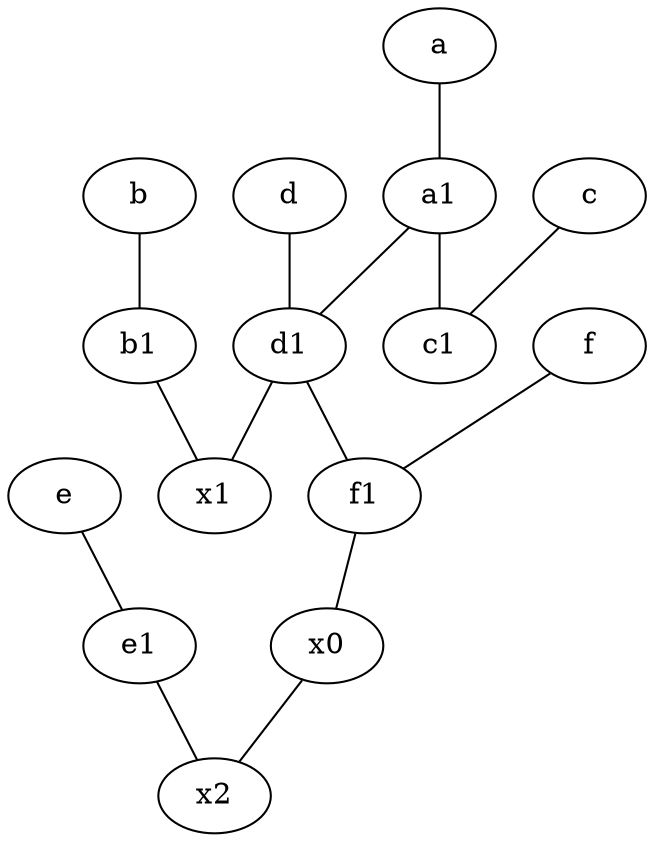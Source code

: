 graph {
	node [labelfontsize=50]
	f1 [labelfontsize=50 pos="3,8!"]
	b1 [labelfontsize=50 pos="9,4!"]
	x0 [labelfontsize=50]
	x2 [labelfontsize=50]
	d1 [labelfontsize=50 pos="3,5!"]
	d [labelfontsize=50 pos="2,5!"]
	a1 [labelfontsize=50 pos="8,3!"]
	c1 [labelfontsize=50 pos="4.5,3!"]
	e1 [labelfontsize=50 pos="7,7!"]
	x1 [labelfontsize=50]
	c -- c1
	f1 -- x0
	d1 -- f1
	e -- e1
	f -- f1
	a -- a1
	b -- b1
	a1 -- c1
	e1 -- x2
	x0 -- x2
	d -- d1
	b1 -- x1
	d1 -- x1
	a1 -- d1
}
